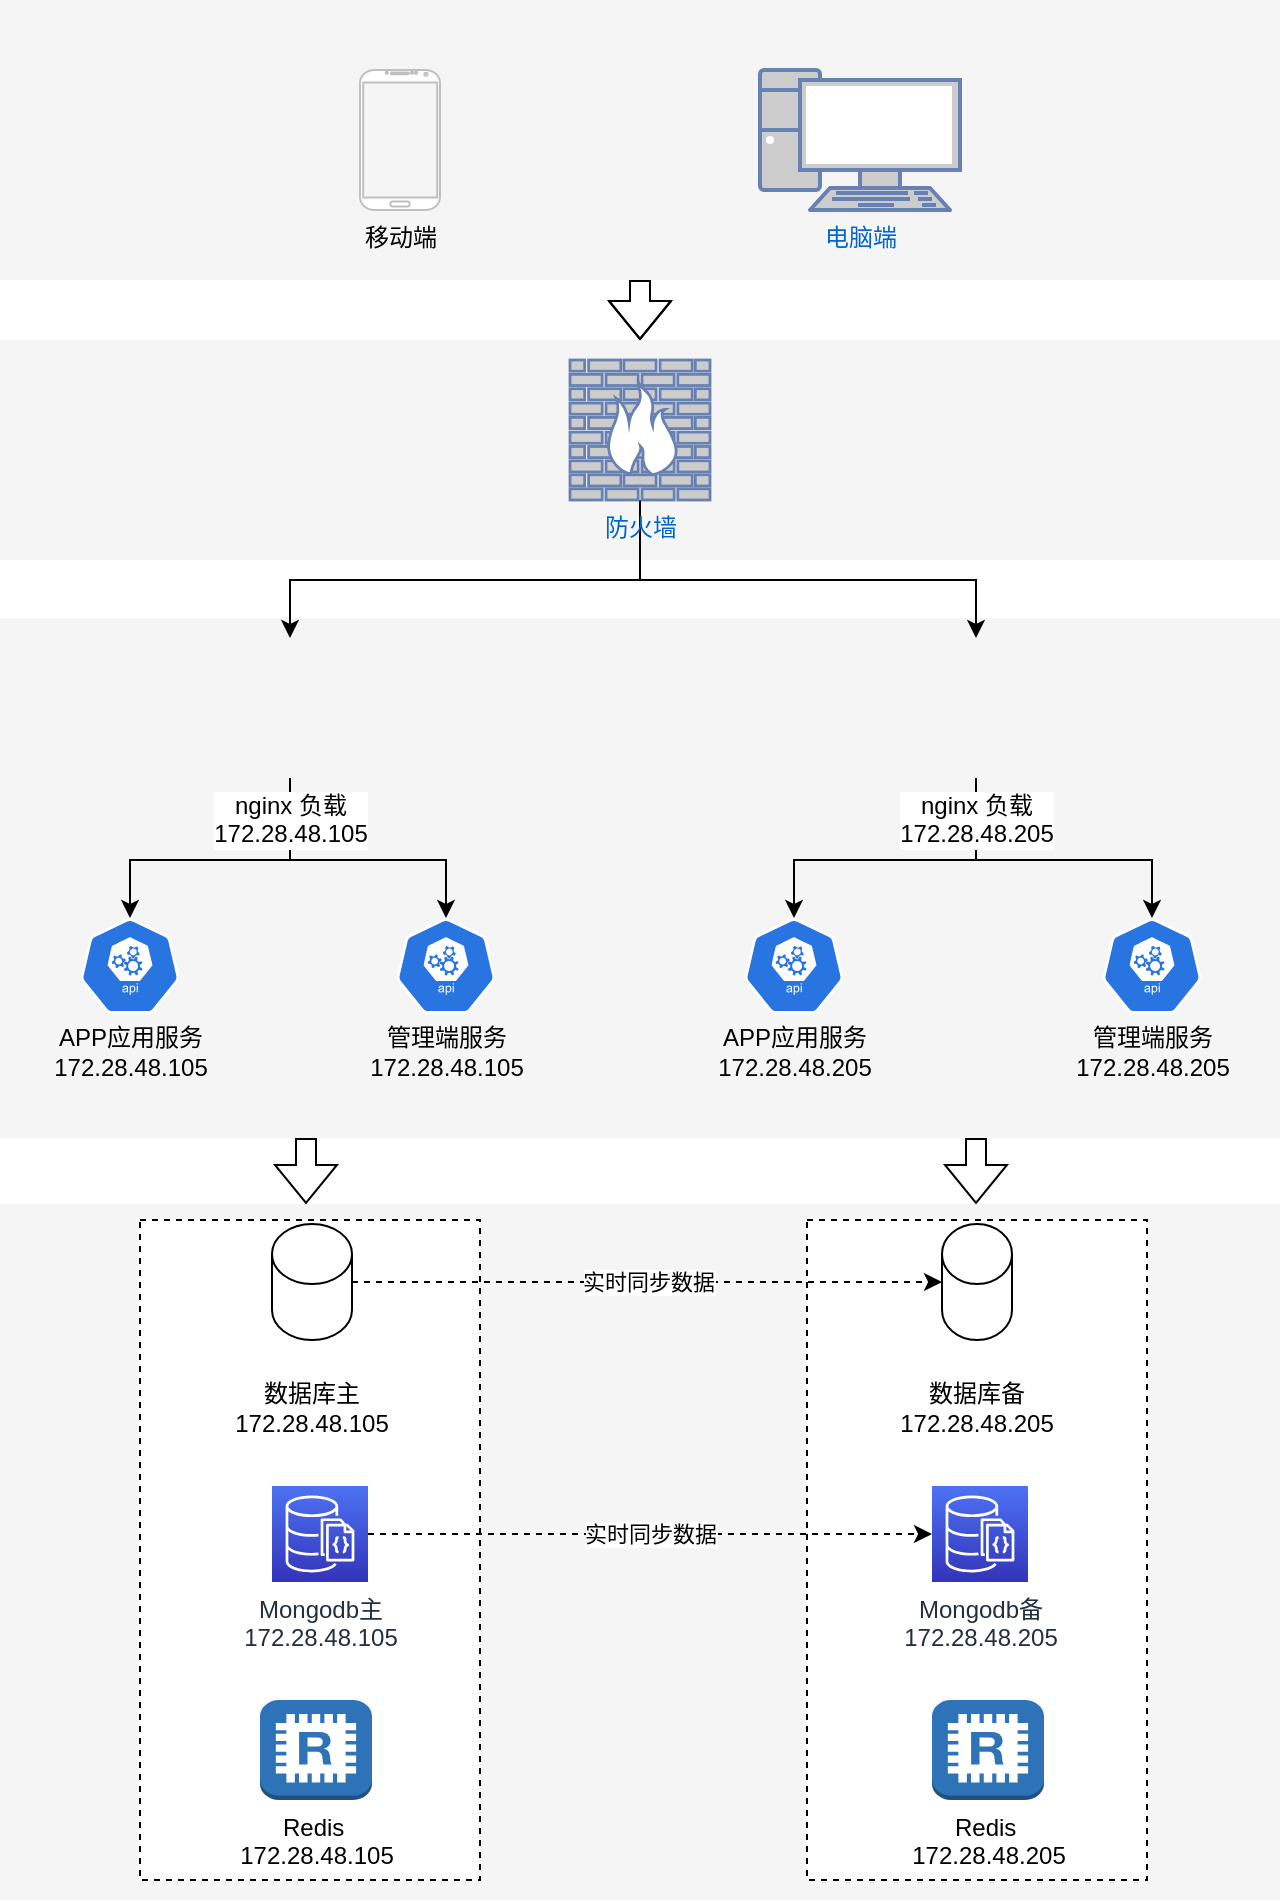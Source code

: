 <mxfile version="22.1.2" type="github">
  <diagram id="j5msO9XKNBTfVSApXjJV" name="Page-1">
    <mxGraphModel dx="1434" dy="746" grid="0" gridSize="10" guides="1" tooltips="1" connect="1" arrows="1" fold="1" page="0" pageScale="1" pageWidth="827" pageHeight="1169" math="0" shadow="0">
      <root>
        <mxCell id="0" />
        <mxCell id="1" parent="0" />
        <mxCell id="wZkuEuTL__6hPiaOwBk9-11" value="" style="rounded=0;whiteSpace=wrap;html=1;fillColor=#f5f5f5;fontColor=#333333;strokeColor=none;" parent="1" vertex="1">
          <mxGeometry x="30" y="642" width="640" height="348" as="geometry" />
        </mxCell>
        <mxCell id="wZkuEuTL__6hPiaOwBk9-27" value="" style="edgeStyle=orthogonalEdgeStyle;rounded=0;orthogonalLoop=1;jettySize=auto;html=1;shape=flexArrow;" parent="1" edge="1">
          <mxGeometry relative="1" as="geometry">
            <mxPoint x="183" y="609" as="sourcePoint" />
            <mxPoint x="183" y="642" as="targetPoint" />
          </mxGeometry>
        </mxCell>
        <mxCell id="wZkuEuTL__6hPiaOwBk9-10" value="" style="rounded=0;whiteSpace=wrap;html=1;fillColor=#f5f5f5;fontColor=#333333;strokeColor=none;" parent="1" vertex="1">
          <mxGeometry x="30" y="349" width="640" height="260" as="geometry" />
        </mxCell>
        <mxCell id="wZkuEuTL__6hPiaOwBk9-2" value="" style="rounded=0;whiteSpace=wrap;html=1;fillColor=#f5f5f5;fontColor=#333333;strokeColor=none;" parent="1" vertex="1">
          <mxGeometry x="30" y="210" width="640" height="110" as="geometry" />
        </mxCell>
        <mxCell id="wZkuEuTL__6hPiaOwBk9-12" style="edgeStyle=orthogonalEdgeStyle;rounded=0;orthogonalLoop=1;jettySize=auto;html=1;entryX=0.5;entryY=0;entryDx=0;entryDy=0;shape=flexArrow;" parent="1" source="wZkuEuTL__6hPiaOwBk9-1" target="wZkuEuTL__6hPiaOwBk9-2" edge="1">
          <mxGeometry relative="1" as="geometry" />
        </mxCell>
        <mxCell id="wZkuEuTL__6hPiaOwBk9-1" value="" style="rounded=0;whiteSpace=wrap;html=1;fillColor=#f5f5f5;fontColor=#333333;strokeColor=none;" parent="1" vertex="1">
          <mxGeometry x="30" y="40" width="640" height="140" as="geometry" />
        </mxCell>
        <mxCell id="h-4lxs5_fm6_QuoArNwU-2" value="移动端" style="verticalLabelPosition=bottom;verticalAlign=top;html=1;shadow=0;dashed=0;strokeWidth=1;shape=mxgraph.android.phone2;strokeColor=#c0c0c0;" parent="1" vertex="1">
          <mxGeometry x="210" y="75" width="40" height="70" as="geometry" />
        </mxCell>
        <mxCell id="h-4lxs5_fm6_QuoArNwU-4" value="电脑端" style="fontColor=#0066CC;verticalAlign=top;verticalLabelPosition=bottom;labelPosition=center;align=center;html=1;outlineConnect=0;fillColor=#CCCCCC;strokeColor=#6881B3;gradientColor=none;gradientDirection=north;strokeWidth=2;shape=mxgraph.networks.pc;" parent="1" vertex="1">
          <mxGeometry x="410" y="75" width="100" height="70" as="geometry" />
        </mxCell>
        <mxCell id="wZkuEuTL__6hPiaOwBk9-38" style="edgeStyle=orthogonalEdgeStyle;rounded=0;orthogonalLoop=1;jettySize=auto;html=1;entryX=0.5;entryY=0;entryDx=0;entryDy=0;" parent="1" source="h-4lxs5_fm6_QuoArNwU-5" target="h-4lxs5_fm6_QuoArNwU-6" edge="1">
          <mxGeometry relative="1" as="geometry">
            <Array as="points">
              <mxPoint x="350" y="330" />
              <mxPoint x="175" y="330" />
            </Array>
          </mxGeometry>
        </mxCell>
        <mxCell id="wZkuEuTL__6hPiaOwBk9-40" style="edgeStyle=orthogonalEdgeStyle;rounded=0;orthogonalLoop=1;jettySize=auto;html=1;" parent="1" source="h-4lxs5_fm6_QuoArNwU-5" target="wZkuEuTL__6hPiaOwBk9-3" edge="1">
          <mxGeometry relative="1" as="geometry">
            <Array as="points">
              <mxPoint x="350" y="330" />
              <mxPoint x="518" y="330" />
            </Array>
          </mxGeometry>
        </mxCell>
        <mxCell id="h-4lxs5_fm6_QuoArNwU-5" value="防火墙" style="fontColor=#0066CC;verticalAlign=top;verticalLabelPosition=bottom;labelPosition=center;align=center;html=1;outlineConnect=0;fillColor=#CCCCCC;strokeColor=#6881B3;gradientColor=none;gradientDirection=north;strokeWidth=2;shape=mxgraph.networks.firewall;" parent="1" vertex="1">
          <mxGeometry x="315" y="220" width="70" height="70" as="geometry" />
        </mxCell>
        <mxCell id="wZkuEuTL__6hPiaOwBk9-15" style="edgeStyle=orthogonalEdgeStyle;rounded=0;orthogonalLoop=1;jettySize=auto;html=1;entryX=0.5;entryY=0;entryDx=0;entryDy=0;entryPerimeter=0;" parent="1" source="h-4lxs5_fm6_QuoArNwU-6" target="h-4lxs5_fm6_QuoArNwU-7" edge="1">
          <mxGeometry relative="1" as="geometry">
            <Array as="points">
              <mxPoint x="175" y="470" />
              <mxPoint x="95" y="470" />
            </Array>
          </mxGeometry>
        </mxCell>
        <mxCell id="wZkuEuTL__6hPiaOwBk9-17" style="edgeStyle=orthogonalEdgeStyle;rounded=0;orthogonalLoop=1;jettySize=auto;html=1;" parent="1" source="h-4lxs5_fm6_QuoArNwU-6" target="wZkuEuTL__6hPiaOwBk9-4" edge="1">
          <mxGeometry relative="1" as="geometry">
            <Array as="points">
              <mxPoint x="175" y="470" />
              <mxPoint x="253" y="470" />
            </Array>
          </mxGeometry>
        </mxCell>
        <mxCell id="h-4lxs5_fm6_QuoArNwU-6" value="nginx 负载&lt;br&gt;172.28.48.105" style="shape=image;html=1;verticalAlign=top;verticalLabelPosition=bottom;labelBackgroundColor=#ffffff;imageAspect=0;aspect=fixed;image=https://cdn4.iconfinder.com/data/icons/logos-brands-5/24/nginx-128.png" parent="1" vertex="1">
          <mxGeometry x="140" y="359" width="70" height="70" as="geometry" />
        </mxCell>
        <mxCell id="h-4lxs5_fm6_QuoArNwU-7" value="&lt;br&gt;&lt;br&gt;&lt;br&gt;&lt;br&gt;&lt;br&gt;&lt;br&gt;APP应用服务&lt;br&gt;172.28.48.105" style="html=1;dashed=0;whitespace=wrap;fillColor=#2875E2;strokeColor=#ffffff;points=[[0.005,0.63,0],[0.1,0.2,0],[0.9,0.2,0],[0.5,0,0],[0.995,0.63,0],[0.72,0.99,0],[0.5,1,0],[0.28,0.99,0]];shape=mxgraph.kubernetes.icon;prIcon=api" parent="1" vertex="1">
          <mxGeometry x="70" y="499" width="50" height="48" as="geometry" />
        </mxCell>
        <mxCell id="h-4lxs5_fm6_QuoArNwU-8" value="&lt;br&gt;&lt;br&gt;&lt;br&gt;&lt;br&gt;&lt;br&gt;&lt;br&gt;APP应用服务&lt;br&gt;172.28.48.205" style="html=1;dashed=0;whitespace=wrap;fillColor=#2875E2;strokeColor=#ffffff;points=[[0.005,0.63,0],[0.1,0.2,0],[0.9,0.2,0],[0.5,0,0],[0.995,0.63,0],[0.72,0.99,0],[0.5,1,0],[0.28,0.99,0]];shape=mxgraph.kubernetes.icon;prIcon=api" parent="1" vertex="1">
          <mxGeometry x="402" y="499" width="50" height="48" as="geometry" />
        </mxCell>
        <mxCell id="wZkuEuTL__6hPiaOwBk9-35" value="" style="rounded=0;whiteSpace=wrap;html=1;dashed=1;" parent="1" vertex="1">
          <mxGeometry x="100" y="650" width="170" height="330" as="geometry" />
        </mxCell>
        <mxCell id="wZkuEuTL__6hPiaOwBk9-36" value="" style="rounded=0;whiteSpace=wrap;html=1;dashed=1;" parent="1" vertex="1">
          <mxGeometry x="433.5" y="650" width="170" height="330" as="geometry" />
        </mxCell>
        <mxCell id="h-4lxs5_fm6_QuoArNwU-18" value="实时同步数据" style="edgeStyle=none;rounded=0;orthogonalLoop=1;jettySize=auto;html=1;entryX=0;entryY=0.5;entryDx=0;entryDy=0;entryPerimeter=0;dashed=1;" parent="1" source="h-4lxs5_fm6_QuoArNwU-15" target="h-4lxs5_fm6_QuoArNwU-16" edge="1">
          <mxGeometry relative="1" as="geometry" />
        </mxCell>
        <mxCell id="h-4lxs5_fm6_QuoArNwU-15" value="&lt;br&gt;&lt;br&gt;&lt;br&gt;&lt;br&gt;&lt;br&gt;&lt;br&gt;&lt;br&gt;&lt;br&gt;数据库主&lt;br&gt;172.28.48.105&lt;br&gt;&lt;span style=&quot;text-align: start;&quot;&gt;&lt;font face=&quot;monospace&quot; color=&quot;rgba(0, 0, 0, 0)&quot;&gt;&lt;span style=&quot;font-size: 0px;&quot;&gt;%3CmxGraphModel%3E%3Croot%3E6gt%3B%26lt%3Bbr%26gt%3B%26lt%3Bbr%26gt%3B%26lt%3Bbr%26gt%3B%26lt%3Bbr%26gt%3B%26lt%3Bbr%26gt%3BAPP%E5%BA%94%E7%94%A8%E6%9C%8D%E5%8A%A1%26lt%3Bbr%26gt%3B172.28.48.105%22%20style%3D%22html%3D1%3Bdashed%3D0%3Bwhitespace%3Dwrap%3BfillColor%3D%232875E2%3BstrokeColor%3D%23ffffff%3Bpoints%3D%5B%5B0.005%2C0.63%2C0%5D%2C%5B0.1%2C0.2%2C0%5D%2C%5B0.9%2C0.2%2C0%5D%2C%5B0.5%2C0%2C0%5D%2C%5B0.995%2C0.63%2C0%5D%2C%5B0.72%2C0.99%2C0%5D%2C%5B0.5%2C1%2C0%5D%2C%5B0.28%2C0.99%2C0%5D%5D%3Bshape%3Dmxgraph.kubernetes.icon%3BprIcon%3Dapi%22%20vertex%3D%221%22%20parent%3D%221%22%3E%3CmxGeometry%20x%3D%2270%22%20y%3D%22490%22%20width%3D%2250%22%20height%3D%2248%22%20as%3D%22geometry%22%2F%3E%3C%2FmxCell%3E%3C%2Froot%3E%3C%2FmxGraphModel%3E1721720&lt;/span&gt;&lt;/font&gt;&lt;font face=&quot;monospace&quot; color=&quot;rgba(0, 0, 0, 0)&quot;&gt;&lt;span style=&quot;font-size: 0px;&quot;&gt;72.28.48.105&lt;/span&gt;&lt;/font&gt;&lt;br&gt;&lt;/span&gt;" style="shape=cylinder3;whiteSpace=wrap;html=1;boundedLbl=1;backgroundOutline=1;size=15;" parent="1" vertex="1">
          <mxGeometry x="166" y="652" width="40" height="58" as="geometry" />
        </mxCell>
        <mxCell id="h-4lxs5_fm6_QuoArNwU-16" value="&lt;br&gt;&lt;br&gt;&lt;br&gt;&lt;br&gt;&lt;br&gt;&lt;br&gt;&lt;br&gt;数据库备&lt;br&gt;172.28.48.205" style="shape=cylinder3;whiteSpace=wrap;html=1;boundedLbl=1;backgroundOutline=1;size=15;" parent="1" vertex="1">
          <mxGeometry x="501" y="652" width="35" height="58" as="geometry" />
        </mxCell>
        <mxCell id="wZkuEuTL__6hPiaOwBk9-18" style="edgeStyle=orthogonalEdgeStyle;rounded=0;orthogonalLoop=1;jettySize=auto;html=1;entryX=0.5;entryY=0;entryDx=0;entryDy=0;entryPerimeter=0;" parent="1" source="wZkuEuTL__6hPiaOwBk9-3" target="h-4lxs5_fm6_QuoArNwU-8" edge="1">
          <mxGeometry relative="1" as="geometry">
            <Array as="points">
              <mxPoint x="518" y="470" />
              <mxPoint x="427" y="470" />
            </Array>
          </mxGeometry>
        </mxCell>
        <mxCell id="wZkuEuTL__6hPiaOwBk9-20" style="edgeStyle=orthogonalEdgeStyle;rounded=0;orthogonalLoop=1;jettySize=auto;html=1;entryX=0.5;entryY=0;entryDx=0;entryDy=0;entryPerimeter=0;" parent="1" source="wZkuEuTL__6hPiaOwBk9-3" target="wZkuEuTL__6hPiaOwBk9-5" edge="1">
          <mxGeometry relative="1" as="geometry">
            <Array as="points">
              <mxPoint x="518" y="470" />
              <mxPoint x="606" y="470" />
            </Array>
          </mxGeometry>
        </mxCell>
        <mxCell id="wZkuEuTL__6hPiaOwBk9-3" value="nginx 负载&lt;br&gt;172.28.48.205" style="shape=image;html=1;verticalAlign=top;verticalLabelPosition=bottom;labelBackgroundColor=#ffffff;imageAspect=0;aspect=fixed;image=https://cdn4.iconfinder.com/data/icons/logos-brands-5/24/nginx-128.png" parent="1" vertex="1">
          <mxGeometry x="483" y="359" width="70" height="70" as="geometry" />
        </mxCell>
        <mxCell id="wZkuEuTL__6hPiaOwBk9-4" value="&lt;br&gt;&lt;br&gt;&lt;br&gt;&lt;br&gt;&lt;br&gt;&lt;br&gt;管理端服务&lt;br&gt;172.28.48.105" style="html=1;dashed=0;whitespace=wrap;fillColor=#2875E2;strokeColor=#ffffff;points=[[0.005,0.63,0],[0.1,0.2,0],[0.9,0.2,0],[0.5,0,0],[0.995,0.63,0],[0.72,0.99,0],[0.5,1,0],[0.28,0.99,0]];shape=mxgraph.kubernetes.icon;prIcon=api" parent="1" vertex="1">
          <mxGeometry x="228" y="499" width="50" height="48" as="geometry" />
        </mxCell>
        <mxCell id="wZkuEuTL__6hPiaOwBk9-5" value="&lt;br&gt;&lt;br&gt;&lt;br&gt;&lt;br&gt;&lt;br&gt;&lt;br&gt;管理端服务&lt;br&gt;172.28.48.205" style="html=1;dashed=0;whitespace=wrap;fillColor=#2875E2;strokeColor=#ffffff;points=[[0.005,0.63,0],[0.1,0.2,0],[0.9,0.2,0],[0.5,0,0],[0.995,0.63,0],[0.72,0.99,0],[0.5,1,0],[0.28,0.99,0]];shape=mxgraph.kubernetes.icon;prIcon=api" parent="1" vertex="1">
          <mxGeometry x="581" y="499" width="50" height="48" as="geometry" />
        </mxCell>
        <mxCell id="wZkuEuTL__6hPiaOwBk9-9" value="实时同步数据" style="edgeStyle=orthogonalEdgeStyle;rounded=0;orthogonalLoop=1;jettySize=auto;html=1;entryX=0;entryY=0.5;entryDx=0;entryDy=0;entryPerimeter=0;dashed=1;" parent="1" source="wZkuEuTL__6hPiaOwBk9-6" target="wZkuEuTL__6hPiaOwBk9-8" edge="1">
          <mxGeometry relative="1" as="geometry" />
        </mxCell>
        <mxCell id="wZkuEuTL__6hPiaOwBk9-6" value="Mongodb主&lt;br&gt;172.28.48.105" style="sketch=0;points=[[0,0,0],[0.25,0,0],[0.5,0,0],[0.75,0,0],[1,0,0],[0,1,0],[0.25,1,0],[0.5,1,0],[0.75,1,0],[1,1,0],[0,0.25,0],[0,0.5,0],[0,0.75,0],[1,0.25,0],[1,0.5,0],[1,0.75,0]];outlineConnect=0;fontColor=#232F3E;gradientColor=#4D72F3;gradientDirection=north;fillColor=#3334B9;strokeColor=#ffffff;dashed=0;verticalLabelPosition=bottom;verticalAlign=top;align=center;html=1;fontSize=12;fontStyle=0;aspect=fixed;shape=mxgraph.aws4.resourceIcon;resIcon=mxgraph.aws4.documentdb_with_mongodb_compatibility;" parent="1" vertex="1">
          <mxGeometry x="166" y="783" width="48" height="48" as="geometry" />
        </mxCell>
        <mxCell id="wZkuEuTL__6hPiaOwBk9-8" value="Mongodb备&lt;br&gt;172.28.48.205" style="sketch=0;points=[[0,0,0],[0.25,0,0],[0.5,0,0],[0.75,0,0],[1,0,0],[0,1,0],[0.25,1,0],[0.5,1,0],[0.75,1,0],[1,1,0],[0,0.25,0],[0,0.5,0],[0,0.75,0],[1,0.25,0],[1,0.5,0],[1,0.75,0]];outlineConnect=0;fontColor=#232F3E;gradientColor=#4D72F3;gradientDirection=north;fillColor=#3334B9;strokeColor=#ffffff;dashed=0;verticalLabelPosition=bottom;verticalAlign=top;align=center;html=1;fontSize=12;fontStyle=0;aspect=fixed;shape=mxgraph.aws4.resourceIcon;resIcon=mxgraph.aws4.documentdb_with_mongodb_compatibility;" parent="1" vertex="1">
          <mxGeometry x="496" y="783" width="48" height="48" as="geometry" />
        </mxCell>
        <mxCell id="wZkuEuTL__6hPiaOwBk9-21" value="Redis&amp;nbsp;&lt;br&gt;172.28.48.105" style="outlineConnect=0;dashed=0;verticalLabelPosition=bottom;verticalAlign=top;align=center;html=1;shape=mxgraph.aws3.redis;fillColor=#2E73B8;gradientColor=none;" parent="1" vertex="1">
          <mxGeometry x="160" y="890" width="56" height="50" as="geometry" />
        </mxCell>
        <mxCell id="wZkuEuTL__6hPiaOwBk9-23" value="Redis&amp;nbsp;&lt;br&gt;172.28.48.205" style="outlineConnect=0;dashed=0;verticalLabelPosition=bottom;verticalAlign=top;align=center;html=1;shape=mxgraph.aws3.redis;fillColor=#2E73B8;gradientColor=none;" parent="1" vertex="1">
          <mxGeometry x="496" y="890" width="56" height="50" as="geometry" />
        </mxCell>
        <mxCell id="wZkuEuTL__6hPiaOwBk9-34" value="" style="edgeStyle=orthogonalEdgeStyle;rounded=0;orthogonalLoop=1;jettySize=auto;html=1;shape=flexArrow;" parent="1" edge="1">
          <mxGeometry relative="1" as="geometry">
            <mxPoint x="518" y="609" as="sourcePoint" />
            <mxPoint x="518" y="642" as="targetPoint" />
          </mxGeometry>
        </mxCell>
      </root>
    </mxGraphModel>
  </diagram>
</mxfile>
